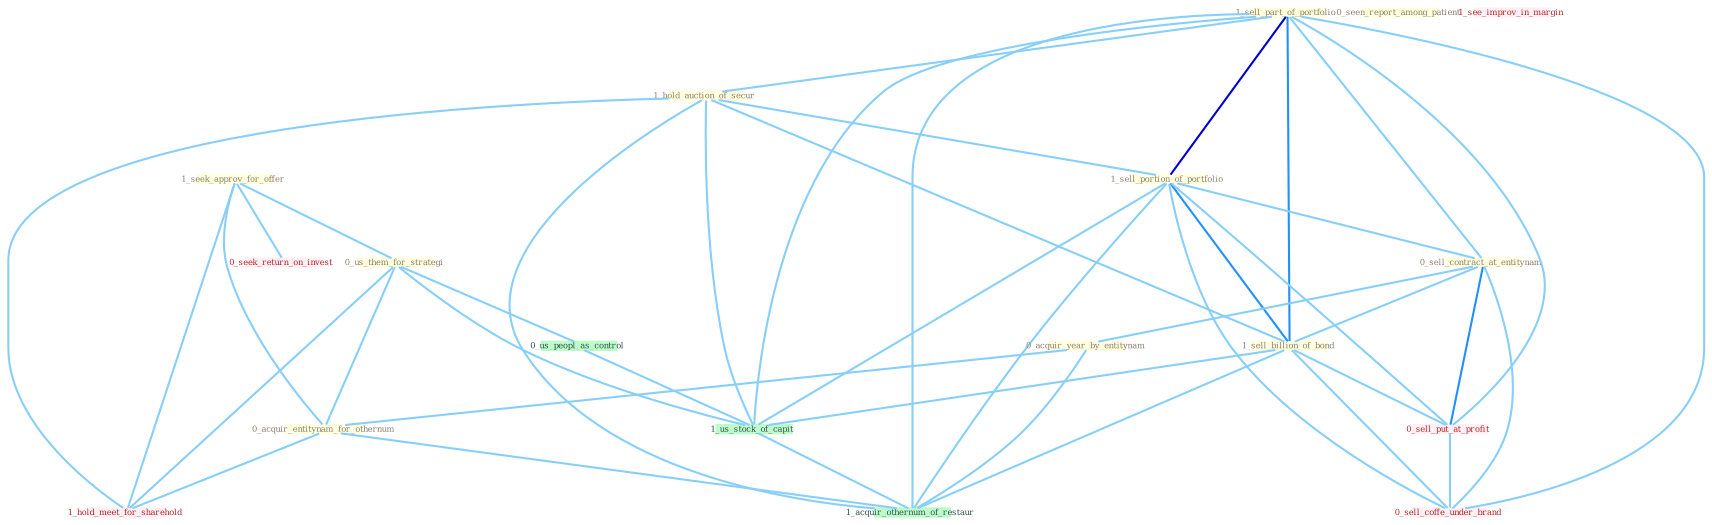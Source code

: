 Graph G{ 
    node
    [shape=polygon,style=filled,width=.5,height=.06,color="#BDFCC9",fixedsize=true,fontsize=4,
    fontcolor="#2f4f4f"];
    {node
    [color="#ffffe0", fontcolor="#8b7d6b"] "1_seek_approv_for_offer " "1_sell_part_of_portfolio " "1_hold_auction_of_secur " "1_sell_portion_of_portfolio " "0_sell_contract_at_entitynam " "0_acquir_year_by_entitynam " "0_us_them_for_strategi " "1_sell_billion_of_bond " "0_seen_report_among_patient " "0_acquir_entitynam_for_othernum "}
{node [color="#fff0f5", fontcolor="#b22222"] "0_sell_put_at_profit " "0_seek_return_on_invest " "1_see_improv_in_margin " "0_sell_coffe_under_brand " "1_hold_meet_for_sharehold "}
edge [color="#B0E2FF"];

	"1_seek_approv_for_offer " -- "0_us_them_for_strategi " [w="1", color="#87cefa" ];
	"1_seek_approv_for_offer " -- "0_acquir_entitynam_for_othernum " [w="1", color="#87cefa" ];
	"1_seek_approv_for_offer " -- "0_seek_return_on_invest " [w="1", color="#87cefa" ];
	"1_seek_approv_for_offer " -- "1_hold_meet_for_sharehold " [w="1", color="#87cefa" ];
	"1_sell_part_of_portfolio " -- "1_hold_auction_of_secur " [w="1", color="#87cefa" ];
	"1_sell_part_of_portfolio " -- "1_sell_portion_of_portfolio " [w="3", color="#0000cd" , len=0.6];
	"1_sell_part_of_portfolio " -- "0_sell_contract_at_entitynam " [w="1", color="#87cefa" ];
	"1_sell_part_of_portfolio " -- "1_sell_billion_of_bond " [w="2", color="#1e90ff" , len=0.8];
	"1_sell_part_of_portfolio " -- "0_sell_put_at_profit " [w="1", color="#87cefa" ];
	"1_sell_part_of_portfolio " -- "1_us_stock_of_capit " [w="1", color="#87cefa" ];
	"1_sell_part_of_portfolio " -- "0_sell_coffe_under_brand " [w="1", color="#87cefa" ];
	"1_sell_part_of_portfolio " -- "1_acquir_othernum_of_restaur " [w="1", color="#87cefa" ];
	"1_hold_auction_of_secur " -- "1_sell_portion_of_portfolio " [w="1", color="#87cefa" ];
	"1_hold_auction_of_secur " -- "1_sell_billion_of_bond " [w="1", color="#87cefa" ];
	"1_hold_auction_of_secur " -- "1_us_stock_of_capit " [w="1", color="#87cefa" ];
	"1_hold_auction_of_secur " -- "1_hold_meet_for_sharehold " [w="1", color="#87cefa" ];
	"1_hold_auction_of_secur " -- "1_acquir_othernum_of_restaur " [w="1", color="#87cefa" ];
	"1_sell_portion_of_portfolio " -- "0_sell_contract_at_entitynam " [w="1", color="#87cefa" ];
	"1_sell_portion_of_portfolio " -- "1_sell_billion_of_bond " [w="2", color="#1e90ff" , len=0.8];
	"1_sell_portion_of_portfolio " -- "0_sell_put_at_profit " [w="1", color="#87cefa" ];
	"1_sell_portion_of_portfolio " -- "1_us_stock_of_capit " [w="1", color="#87cefa" ];
	"1_sell_portion_of_portfolio " -- "0_sell_coffe_under_brand " [w="1", color="#87cefa" ];
	"1_sell_portion_of_portfolio " -- "1_acquir_othernum_of_restaur " [w="1", color="#87cefa" ];
	"0_sell_contract_at_entitynam " -- "0_acquir_year_by_entitynam " [w="1", color="#87cefa" ];
	"0_sell_contract_at_entitynam " -- "1_sell_billion_of_bond " [w="1", color="#87cefa" ];
	"0_sell_contract_at_entitynam " -- "0_sell_put_at_profit " [w="2", color="#1e90ff" , len=0.8];
	"0_sell_contract_at_entitynam " -- "0_sell_coffe_under_brand " [w="1", color="#87cefa" ];
	"0_acquir_year_by_entitynam " -- "0_acquir_entitynam_for_othernum " [w="1", color="#87cefa" ];
	"0_acquir_year_by_entitynam " -- "1_acquir_othernum_of_restaur " [w="1", color="#87cefa" ];
	"0_us_them_for_strategi " -- "0_acquir_entitynam_for_othernum " [w="1", color="#87cefa" ];
	"0_us_them_for_strategi " -- "0_us_peopl_as_control " [w="1", color="#87cefa" ];
	"0_us_them_for_strategi " -- "1_us_stock_of_capit " [w="1", color="#87cefa" ];
	"0_us_them_for_strategi " -- "1_hold_meet_for_sharehold " [w="1", color="#87cefa" ];
	"1_sell_billion_of_bond " -- "0_sell_put_at_profit " [w="1", color="#87cefa" ];
	"1_sell_billion_of_bond " -- "1_us_stock_of_capit " [w="1", color="#87cefa" ];
	"1_sell_billion_of_bond " -- "0_sell_coffe_under_brand " [w="1", color="#87cefa" ];
	"1_sell_billion_of_bond " -- "1_acquir_othernum_of_restaur " [w="1", color="#87cefa" ];
	"0_acquir_entitynam_for_othernum " -- "1_hold_meet_for_sharehold " [w="1", color="#87cefa" ];
	"0_acquir_entitynam_for_othernum " -- "1_acquir_othernum_of_restaur " [w="1", color="#87cefa" ];
	"0_us_peopl_as_control " -- "1_us_stock_of_capit " [w="1", color="#87cefa" ];
	"0_sell_put_at_profit " -- "0_sell_coffe_under_brand " [w="1", color="#87cefa" ];
	"1_us_stock_of_capit " -- "1_acquir_othernum_of_restaur " [w="1", color="#87cefa" ];
}